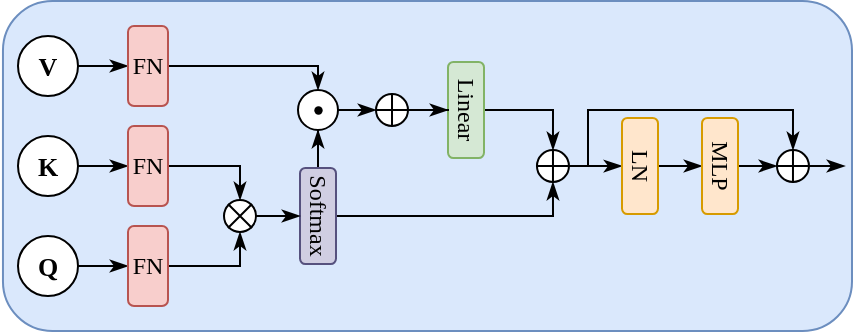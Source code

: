<mxfile version="26.1.1">
  <diagram name="第 1 页" id="xxBF5ol8PT6a56aNci-O">
    <mxGraphModel dx="868" dy="431" grid="1" gridSize="10" guides="1" tooltips="1" connect="1" arrows="1" fold="1" page="1" pageScale="1" pageWidth="827" pageHeight="1169" math="0" shadow="0">
      <root>
        <mxCell id="0" />
        <mxCell id="1" parent="0" />
        <mxCell id="FpNi_09DiMc6DCRJbx8O-71" value="" style="group" vertex="1" connectable="0" parent="1">
          <mxGeometry x="197.48" y="252.5" width="424.52" height="165" as="geometry" />
        </mxCell>
        <mxCell id="FpNi_09DiMc6DCRJbx8O-4" value="" style="rounded=1;whiteSpace=wrap;html=1;fillColor=#dae8fc;fontFamily=Times New Roman;strokeColor=#6c8ebf;" vertex="1" parent="FpNi_09DiMc6DCRJbx8O-71">
          <mxGeometry width="424.52" height="165" as="geometry" />
        </mxCell>
        <mxCell id="FpNi_09DiMc6DCRJbx8O-20" style="edgeStyle=orthogonalEdgeStyle;rounded=0;orthogonalLoop=1;jettySize=auto;html=1;entryX=0;entryY=0.5;entryDx=0;entryDy=0;endArrow=classicThin;endFill=1;fontFamily=Times New Roman;" edge="1" parent="FpNi_09DiMc6DCRJbx8O-71" source="FpNi_09DiMc6DCRJbx8O-2" target="FpNi_09DiMc6DCRJbx8O-7">
          <mxGeometry relative="1" as="geometry" />
        </mxCell>
        <mxCell id="FpNi_09DiMc6DCRJbx8O-2" value="V" style="ellipse;whiteSpace=wrap;html=1;aspect=fixed;fontFamily=Times New Roman;fontStyle=1;fontSize=13;" vertex="1" parent="FpNi_09DiMc6DCRJbx8O-71">
          <mxGeometry x="7.52" y="17.5" width="30" height="30" as="geometry" />
        </mxCell>
        <mxCell id="FpNi_09DiMc6DCRJbx8O-21" style="edgeStyle=orthogonalEdgeStyle;shape=connector;rounded=0;orthogonalLoop=1;jettySize=auto;html=1;entryX=0;entryY=0.5;entryDx=0;entryDy=0;strokeColor=default;align=center;verticalAlign=middle;fontFamily=Times New Roman;fontSize=11;fontColor=default;labelBackgroundColor=default;endArrow=classicThin;endFill=1;" edge="1" parent="FpNi_09DiMc6DCRJbx8O-71" source="FpNi_09DiMc6DCRJbx8O-5" target="FpNi_09DiMc6DCRJbx8O-9">
          <mxGeometry relative="1" as="geometry" />
        </mxCell>
        <mxCell id="FpNi_09DiMc6DCRJbx8O-5" value="K" style="ellipse;whiteSpace=wrap;html=1;aspect=fixed;fontFamily=Times New Roman;fontStyle=1;fontSize=13;" vertex="1" parent="FpNi_09DiMc6DCRJbx8O-71">
          <mxGeometry x="7.52" y="67.5" width="30" height="30" as="geometry" />
        </mxCell>
        <mxCell id="FpNi_09DiMc6DCRJbx8O-22" style="edgeStyle=orthogonalEdgeStyle;shape=connector;rounded=0;orthogonalLoop=1;jettySize=auto;html=1;entryX=0;entryY=0.5;entryDx=0;entryDy=0;strokeColor=default;align=center;verticalAlign=middle;fontFamily=Times New Roman;fontSize=11;fontColor=default;labelBackgroundColor=default;endArrow=classicThin;endFill=1;" edge="1" parent="FpNi_09DiMc6DCRJbx8O-71" source="FpNi_09DiMc6DCRJbx8O-6" target="FpNi_09DiMc6DCRJbx8O-10">
          <mxGeometry relative="1" as="geometry" />
        </mxCell>
        <mxCell id="FpNi_09DiMc6DCRJbx8O-6" value="Q" style="ellipse;whiteSpace=wrap;html=1;aspect=fixed;fontFamily=Times New Roman;fontStyle=1;fontSize=13;" vertex="1" parent="FpNi_09DiMc6DCRJbx8O-71">
          <mxGeometry x="7.52" y="117.5" width="30" height="30" as="geometry" />
        </mxCell>
        <mxCell id="FpNi_09DiMc6DCRJbx8O-25" style="edgeStyle=orthogonalEdgeStyle;shape=connector;rounded=0;orthogonalLoop=1;jettySize=auto;html=1;entryX=0.5;entryY=0;entryDx=0;entryDy=0;strokeColor=default;align=center;verticalAlign=middle;fontFamily=Times New Roman;fontSize=11;fontColor=default;labelBackgroundColor=default;endArrow=classicThin;endFill=1;" edge="1" parent="FpNi_09DiMc6DCRJbx8O-71" source="FpNi_09DiMc6DCRJbx8O-7" target="FpNi_09DiMc6DCRJbx8O-13">
          <mxGeometry relative="1" as="geometry">
            <Array as="points">
              <mxPoint x="157.52" y="32.5" />
            </Array>
          </mxGeometry>
        </mxCell>
        <mxCell id="FpNi_09DiMc6DCRJbx8O-7" value="FN" style="rounded=1;whiteSpace=wrap;html=1;fontFamily=Times New Roman;fillColor=#f8cecc;strokeColor=#b85450;" vertex="1" parent="FpNi_09DiMc6DCRJbx8O-71">
          <mxGeometry x="62.52" y="12.5" width="20" height="40" as="geometry" />
        </mxCell>
        <mxCell id="FpNi_09DiMc6DCRJbx8O-23" style="edgeStyle=orthogonalEdgeStyle;shape=connector;rounded=0;orthogonalLoop=1;jettySize=auto;html=1;entryX=0.5;entryY=0;entryDx=0;entryDy=0;strokeColor=default;align=center;verticalAlign=middle;fontFamily=Times New Roman;fontSize=11;fontColor=default;labelBackgroundColor=default;endArrow=classicThin;endFill=1;" edge="1" parent="FpNi_09DiMc6DCRJbx8O-71" source="FpNi_09DiMc6DCRJbx8O-9" target="FpNi_09DiMc6DCRJbx8O-38">
          <mxGeometry relative="1" as="geometry">
            <mxPoint x="118.52" y="97.5" as="targetPoint" />
            <Array as="points">
              <mxPoint x="118.52" y="82.5" />
            </Array>
          </mxGeometry>
        </mxCell>
        <mxCell id="FpNi_09DiMc6DCRJbx8O-9" value="FN" style="rounded=1;whiteSpace=wrap;html=1;fontFamily=Times New Roman;fillColor=#f8cecc;strokeColor=#b85450;" vertex="1" parent="FpNi_09DiMc6DCRJbx8O-71">
          <mxGeometry x="62.52" y="62.5" width="20" height="40" as="geometry" />
        </mxCell>
        <mxCell id="FpNi_09DiMc6DCRJbx8O-24" style="edgeStyle=orthogonalEdgeStyle;shape=connector;rounded=0;orthogonalLoop=1;jettySize=auto;html=1;entryX=0.5;entryY=1;entryDx=0;entryDy=0;strokeColor=default;align=center;verticalAlign=middle;fontFamily=Times New Roman;fontSize=11;fontColor=default;labelBackgroundColor=default;endArrow=classicThin;endFill=1;" edge="1" parent="FpNi_09DiMc6DCRJbx8O-71" source="FpNi_09DiMc6DCRJbx8O-10" target="FpNi_09DiMc6DCRJbx8O-38">
          <mxGeometry relative="1" as="geometry">
            <mxPoint x="118.52" y="117.5" as="targetPoint" />
            <Array as="points">
              <mxPoint x="118.52" y="132.5" />
            </Array>
          </mxGeometry>
        </mxCell>
        <mxCell id="FpNi_09DiMc6DCRJbx8O-10" value="FN" style="rounded=1;whiteSpace=wrap;html=1;fontFamily=Times New Roman;fillColor=#f8cecc;strokeColor=#b85450;" vertex="1" parent="FpNi_09DiMc6DCRJbx8O-71">
          <mxGeometry x="62.52" y="112.5" width="20" height="40" as="geometry" />
        </mxCell>
        <mxCell id="FpNi_09DiMc6DCRJbx8O-27" style="edgeStyle=orthogonalEdgeStyle;shape=connector;rounded=0;orthogonalLoop=1;jettySize=auto;html=1;entryX=0.5;entryY=1;entryDx=0;entryDy=0;strokeColor=default;align=center;verticalAlign=middle;fontFamily=Times New Roman;fontSize=11;fontColor=default;labelBackgroundColor=default;endArrow=classicThin;endFill=1;" edge="1" parent="FpNi_09DiMc6DCRJbx8O-71" source="FpNi_09DiMc6DCRJbx8O-12" target="FpNi_09DiMc6DCRJbx8O-13">
          <mxGeometry relative="1" as="geometry" />
        </mxCell>
        <mxCell id="FpNi_09DiMc6DCRJbx8O-55" style="edgeStyle=orthogonalEdgeStyle;shape=connector;rounded=0;orthogonalLoop=1;jettySize=auto;html=1;entryX=0.5;entryY=1;entryDx=0;entryDy=0;strokeColor=default;align=center;verticalAlign=middle;fontFamily=Times New Roman;fontSize=11;fontColor=default;labelBackgroundColor=default;endArrow=classicThin;endFill=1;" edge="1" parent="FpNi_09DiMc6DCRJbx8O-71" source="FpNi_09DiMc6DCRJbx8O-12" target="FpNi_09DiMc6DCRJbx8O-53">
          <mxGeometry relative="1" as="geometry">
            <Array as="points">
              <mxPoint x="274.52" y="107.5" />
            </Array>
          </mxGeometry>
        </mxCell>
        <mxCell id="FpNi_09DiMc6DCRJbx8O-12" value="Softmax" style="rounded=1;whiteSpace=wrap;html=1;horizontal=0;flipV=0;flipH=0;rotation=-180;fontFamily=Times New Roman;fillColor=#d0cee2;strokeColor=#56517e;" vertex="1" parent="FpNi_09DiMc6DCRJbx8O-71">
          <mxGeometry x="148.52" y="83.5" width="18" height="48" as="geometry" />
        </mxCell>
        <mxCell id="FpNi_09DiMc6DCRJbx8O-28" style="shape=connector;rounded=0;orthogonalLoop=1;jettySize=auto;html=1;entryX=0;entryY=0.5;entryDx=0;entryDy=0;strokeColor=default;align=center;verticalAlign=middle;fontFamily=Times New Roman;fontSize=11;fontColor=default;labelBackgroundColor=default;endArrow=classicThin;endFill=1;exitX=1;exitY=0.5;exitDx=0;exitDy=0;" edge="1" parent="FpNi_09DiMc6DCRJbx8O-71" target="FpNi_09DiMc6DCRJbx8O-47">
          <mxGeometry relative="1" as="geometry">
            <mxPoint x="166.52" y="54.5" as="sourcePoint" />
            <mxPoint x="185.52" y="54.518" as="targetPoint" />
          </mxGeometry>
        </mxCell>
        <mxCell id="FpNi_09DiMc6DCRJbx8O-13" value="" style="ellipse;whiteSpace=wrap;html=1;aspect=fixed;fontFamily=Times New Roman;" vertex="1" parent="FpNi_09DiMc6DCRJbx8O-71">
          <mxGeometry x="147.52" y="44.5" width="20" height="20" as="geometry" />
        </mxCell>
        <mxCell id="FpNi_09DiMc6DCRJbx8O-56" style="edgeStyle=orthogonalEdgeStyle;shape=connector;rounded=0;orthogonalLoop=1;jettySize=auto;html=1;entryX=0.5;entryY=0;entryDx=0;entryDy=0;strokeColor=default;align=center;verticalAlign=middle;fontFamily=Times New Roman;fontSize=11;fontColor=default;labelBackgroundColor=default;endArrow=classicThin;endFill=1;" edge="1" parent="FpNi_09DiMc6DCRJbx8O-71" source="FpNi_09DiMc6DCRJbx8O-15" target="FpNi_09DiMc6DCRJbx8O-53">
          <mxGeometry relative="1" as="geometry" />
        </mxCell>
        <mxCell id="FpNi_09DiMc6DCRJbx8O-15" value="Linear" style="rounded=1;whiteSpace=wrap;html=1;horizontal=0;rotation=-180;fontFamily=Times New Roman;fillColor=#d5e8d4;strokeColor=#82b366;" vertex="1" parent="FpNi_09DiMc6DCRJbx8O-71">
          <mxGeometry x="222.52" y="30.5" width="18" height="48" as="geometry" />
        </mxCell>
        <mxCell id="FpNi_09DiMc6DCRJbx8O-32" style="edgeStyle=orthogonalEdgeStyle;shape=connector;rounded=0;orthogonalLoop=1;jettySize=auto;html=1;entryX=1;entryY=0.5;entryDx=0;entryDy=0;strokeColor=default;align=center;verticalAlign=middle;fontFamily=Times New Roman;fontSize=11;fontColor=default;labelBackgroundColor=default;endArrow=classicThin;endFill=1;" edge="1" parent="FpNi_09DiMc6DCRJbx8O-71" target="FpNi_09DiMc6DCRJbx8O-17">
          <mxGeometry relative="1" as="geometry">
            <mxPoint x="282.52" y="82.514" as="sourcePoint" />
          </mxGeometry>
        </mxCell>
        <mxCell id="FpNi_09DiMc6DCRJbx8O-33" style="edgeStyle=orthogonalEdgeStyle;shape=connector;rounded=0;orthogonalLoop=1;jettySize=auto;html=1;entryX=1;entryY=0.5;entryDx=0;entryDy=0;strokeColor=default;align=center;verticalAlign=middle;fontFamily=Times New Roman;fontSize=11;fontColor=default;labelBackgroundColor=default;endArrow=classicThin;endFill=1;" edge="1" parent="FpNi_09DiMc6DCRJbx8O-71" source="FpNi_09DiMc6DCRJbx8O-17" target="FpNi_09DiMc6DCRJbx8O-18">
          <mxGeometry relative="1" as="geometry" />
        </mxCell>
        <mxCell id="FpNi_09DiMc6DCRJbx8O-17" value="LN" style="rounded=1;whiteSpace=wrap;html=1;fontFamily=Times New Roman;horizontal=0;rotation=-180;fillColor=#ffe6cc;strokeColor=#d79b00;" vertex="1" parent="FpNi_09DiMc6DCRJbx8O-71">
          <mxGeometry x="309.52" y="58.5" width="18" height="48" as="geometry" />
        </mxCell>
        <mxCell id="FpNi_09DiMc6DCRJbx8O-64" style="edgeStyle=orthogonalEdgeStyle;shape=connector;rounded=0;orthogonalLoop=1;jettySize=auto;html=1;entryX=0;entryY=0.5;entryDx=0;entryDy=0;strokeColor=default;align=center;verticalAlign=middle;fontFamily=Times New Roman;fontSize=11;fontColor=default;labelBackgroundColor=default;endArrow=classicThin;endFill=1;" edge="1" parent="FpNi_09DiMc6DCRJbx8O-71">
          <mxGeometry relative="1" as="geometry">
            <mxPoint x="367.52" y="82.5" as="sourcePoint" />
            <mxPoint x="387.0" y="82.5" as="targetPoint" />
          </mxGeometry>
        </mxCell>
        <mxCell id="FpNi_09DiMc6DCRJbx8O-18" value="MLP" style="rounded=1;whiteSpace=wrap;html=1;fontFamily=Times New Roman;horizontal=0;rotation=-180;fillColor=#ffe6cc;strokeColor=#d79b00;" vertex="1" parent="FpNi_09DiMc6DCRJbx8O-71">
          <mxGeometry x="349.52" y="58.5" width="18" height="48" as="geometry" />
        </mxCell>
        <mxCell id="FpNi_09DiMc6DCRJbx8O-45" value="" style="group;fontFamily=Times New Roman;" vertex="1" connectable="0" parent="FpNi_09DiMc6DCRJbx8O-71">
          <mxGeometry x="110.52" y="99.5" width="16" height="16" as="geometry" />
        </mxCell>
        <mxCell id="FpNi_09DiMc6DCRJbx8O-38" value="" style="ellipse;whiteSpace=wrap;html=1;aspect=fixed;fontFamily=Times New Roman;" vertex="1" parent="FpNi_09DiMc6DCRJbx8O-45">
          <mxGeometry width="16" height="16" as="geometry" />
        </mxCell>
        <mxCell id="FpNi_09DiMc6DCRJbx8O-39" value="" style="shape=umlDestroy;whiteSpace=wrap;html=1;strokeWidth=1;targetShapes=umlLifeline;fontFamily=Times New Roman;fontSize=11;fontColor=default;labelBackgroundColor=default;" vertex="1" parent="FpNi_09DiMc6DCRJbx8O-45">
          <mxGeometry x="2.004" y="2.004" width="12" height="12" as="geometry" />
        </mxCell>
        <mxCell id="FpNi_09DiMc6DCRJbx8O-51" value="" style="group;fontFamily=Times New Roman;" vertex="1" connectable="0" parent="FpNi_09DiMc6DCRJbx8O-71">
          <mxGeometry x="186.038" y="46.018" width="16.971" height="16.971" as="geometry" />
        </mxCell>
        <mxCell id="FpNi_09DiMc6DCRJbx8O-47" value="" style="ellipse;whiteSpace=wrap;html=1;aspect=fixed;container=0;fontFamily=Times New Roman;" vertex="1" parent="FpNi_09DiMc6DCRJbx8O-51">
          <mxGeometry x="0.482" y="0.482" width="16" height="16" as="geometry" />
        </mxCell>
        <mxCell id="FpNi_09DiMc6DCRJbx8O-48" value="" style="shape=umlDestroy;whiteSpace=wrap;html=1;strokeWidth=1;targetShapes=umlLifeline;fontFamily=Times New Roman;fontSize=11;fontColor=default;labelBackgroundColor=default;container=0;rotation=45;" vertex="1" parent="FpNi_09DiMc6DCRJbx8O-51">
          <mxGeometry x="2.485" y="2.485" width="12" height="12" as="geometry" />
        </mxCell>
        <mxCell id="FpNi_09DiMc6DCRJbx8O-65" style="edgeStyle=orthogonalEdgeStyle;shape=connector;rounded=0;orthogonalLoop=1;jettySize=auto;html=1;entryX=0.5;entryY=0;entryDx=0;entryDy=0;strokeColor=default;align=center;verticalAlign=middle;fontFamily=Times New Roman;fontSize=11;fontColor=default;labelBackgroundColor=default;endArrow=classicThin;endFill=1;" edge="1" parent="FpNi_09DiMc6DCRJbx8O-71" source="FpNi_09DiMc6DCRJbx8O-53" target="FpNi_09DiMc6DCRJbx8O-58">
          <mxGeometry relative="1" as="geometry">
            <Array as="points">
              <mxPoint x="292.52" y="82.5" />
              <mxPoint x="292.52" y="54.5" />
              <mxPoint x="394.52" y="54.5" />
            </Array>
          </mxGeometry>
        </mxCell>
        <mxCell id="FpNi_09DiMc6DCRJbx8O-53" value="" style="ellipse;whiteSpace=wrap;html=1;aspect=fixed;container=0;fontFamily=Times New Roman;" vertex="1" parent="FpNi_09DiMc6DCRJbx8O-71">
          <mxGeometry x="267" y="74.5" width="16" height="16" as="geometry" />
        </mxCell>
        <mxCell id="FpNi_09DiMc6DCRJbx8O-54" value="" style="shape=umlDestroy;whiteSpace=wrap;html=1;strokeWidth=1;targetShapes=umlLifeline;fontFamily=Times New Roman;fontSize=11;fontColor=default;labelBackgroundColor=default;container=0;rotation=45;" vertex="1" parent="FpNi_09DiMc6DCRJbx8O-71">
          <mxGeometry x="269.004" y="76.5" width="12" height="12" as="geometry" />
        </mxCell>
        <mxCell id="FpNi_09DiMc6DCRJbx8O-58" value="" style="ellipse;whiteSpace=wrap;html=1;aspect=fixed;container=0;fontFamily=Times New Roman;" vertex="1" parent="FpNi_09DiMc6DCRJbx8O-71">
          <mxGeometry x="387" y="74.5" width="16" height="16" as="geometry" />
        </mxCell>
        <mxCell id="FpNi_09DiMc6DCRJbx8O-59" value="" style="shape=umlDestroy;whiteSpace=wrap;html=1;strokeWidth=1;targetShapes=umlLifeline;fontFamily=Times New Roman;fontSize=11;fontColor=default;labelBackgroundColor=default;container=0;rotation=45;" vertex="1" parent="FpNi_09DiMc6DCRJbx8O-71">
          <mxGeometry x="389.004" y="76.504" width="12" height="12" as="geometry" />
        </mxCell>
        <mxCell id="FpNi_09DiMc6DCRJbx8O-67" value="" style="shape=waypoint;sketch=0;fillStyle=solid;size=6;pointerEvents=1;points=[];fillColor=none;resizable=0;rotatable=0;perimeter=centerPerimeter;snapToPoint=1;fontFamily=Times New Roman;fontSize=11;fontColor=default;labelBackgroundColor=default;strokeWidth=0.1;" vertex="1" parent="FpNi_09DiMc6DCRJbx8O-71">
          <mxGeometry x="147.52" y="44.5" width="20" height="20" as="geometry" />
        </mxCell>
        <mxCell id="FpNi_09DiMc6DCRJbx8O-68" style="edgeStyle=orthogonalEdgeStyle;shape=connector;rounded=0;orthogonalLoop=1;jettySize=auto;html=1;entryX=1;entryY=0.5;entryDx=0;entryDy=0;strokeColor=default;align=center;verticalAlign=middle;fontFamily=Times New Roman;fontSize=11;fontColor=default;labelBackgroundColor=default;endArrow=classicThin;endFill=1;" edge="1" parent="FpNi_09DiMc6DCRJbx8O-71">
          <mxGeometry relative="1" as="geometry">
            <mxPoint x="126.524" y="107.5" as="sourcePoint" />
            <mxPoint x="148.52" y="107.5" as="targetPoint" />
          </mxGeometry>
        </mxCell>
        <mxCell id="FpNi_09DiMc6DCRJbx8O-69" style="edgeStyle=orthogonalEdgeStyle;shape=connector;rounded=0;orthogonalLoop=1;jettySize=auto;html=1;entryX=1;entryY=0.5;entryDx=0;entryDy=0;strokeColor=default;align=center;verticalAlign=middle;fontFamily=Times New Roman;fontSize=11;fontColor=default;labelBackgroundColor=default;endArrow=classicThin;endFill=1;" edge="1" parent="FpNi_09DiMc6DCRJbx8O-71" source="FpNi_09DiMc6DCRJbx8O-48" target="FpNi_09DiMc6DCRJbx8O-15">
          <mxGeometry relative="1" as="geometry" />
        </mxCell>
        <mxCell id="FpNi_09DiMc6DCRJbx8O-70" style="edgeStyle=orthogonalEdgeStyle;shape=connector;rounded=0;orthogonalLoop=1;jettySize=auto;html=1;entryX=0;entryY=0.5;entryDx=0;entryDy=0;strokeColor=default;align=center;verticalAlign=middle;fontFamily=Times New Roman;fontSize=11;fontColor=default;labelBackgroundColor=default;endArrow=classicThin;endFill=1;" edge="1" parent="FpNi_09DiMc6DCRJbx8O-71">
          <mxGeometry relative="1" as="geometry">
            <mxPoint x="401.52" y="82.5" as="sourcePoint" />
            <mxPoint x="421.0" y="82.5" as="targetPoint" />
          </mxGeometry>
        </mxCell>
      </root>
    </mxGraphModel>
  </diagram>
</mxfile>
